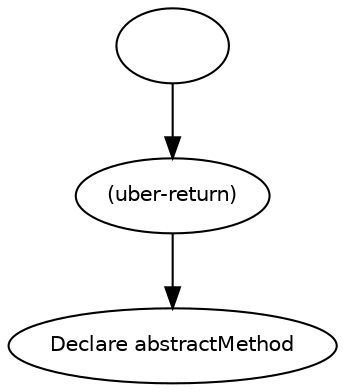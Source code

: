 digraph abstractMethod {
  3 [
    label = "",
    fontname = Helvetica,
    fontsize = 10
  ];
  2 [
    label = "(uber-return)",
    fontname = Helvetica,
    fontsize = 10
  ];
  0 [
    label = "Declare abstractMethod",
    fontname = Helvetica,
    fontsize = 10
  ];
  3 -> 2 [
    label = ""
  ];
  2 -> 0 [
    label = ""
  ];
}
